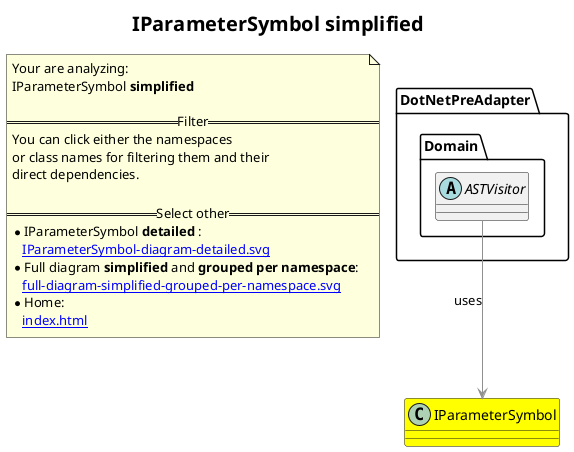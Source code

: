 @startuml
skinparam linetype ortho
title <size:20>IParameterSymbol **simplified** </size>
note "Your are analyzing:\nIParameterSymbol **simplified** \n\n==Filter==\nYou can click either the namespaces \nor class names for filtering them and their\ndirect dependencies.\n\n==Select other==\n* IParameterSymbol **detailed** :\n   [[IParameterSymbol-diagram-detailed.svg]]\n* Full diagram **simplified** and **grouped per namespace**:\n   [[full-diagram-simplified-grouped-per-namespace.svg]]\n* Home:\n   [[index.html]]" as FloatingNote
class IParameterSymbol [[IParameterSymbol-diagram-simplified.svg]] #yellow {
}
  abstract class DotNetPreAdapter.Domain.ASTVisitor [[DotNetPreAdapter.Domain.ASTVisitor-diagram-simplified.svg]]  {
  }
 ' *************************************** 
 ' *************************************** 
 ' *************************************** 
' Class relations extracted from namespace:
' 
' Class relations extracted from namespace:
' DotNetPreAdapter.Domain
DotNetPreAdapter.Domain.ASTVisitor -[#909090]-> IParameterSymbol  : uses 
@enduml